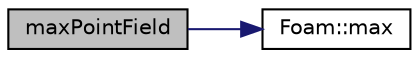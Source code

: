 digraph "maxPointField"
{
  bgcolor="transparent";
  edge [fontname="Helvetica",fontsize="10",labelfontname="Helvetica",labelfontsize="10"];
  node [fontname="Helvetica",fontsize="10",shape=record];
  rankdir="LR";
  Node2253 [label="maxPointField",height=0.2,width=0.4,color="black", fillcolor="grey75", style="filled", fontcolor="black"];
  Node2253 -> Node2254 [color="midnightblue",fontsize="10",style="solid",fontname="Helvetica"];
  Node2254 [label="Foam::max",height=0.2,width=0.4,color="black",URL="$a21851.html#ac993e906cf2774ae77e666bc24e81733"];
}
